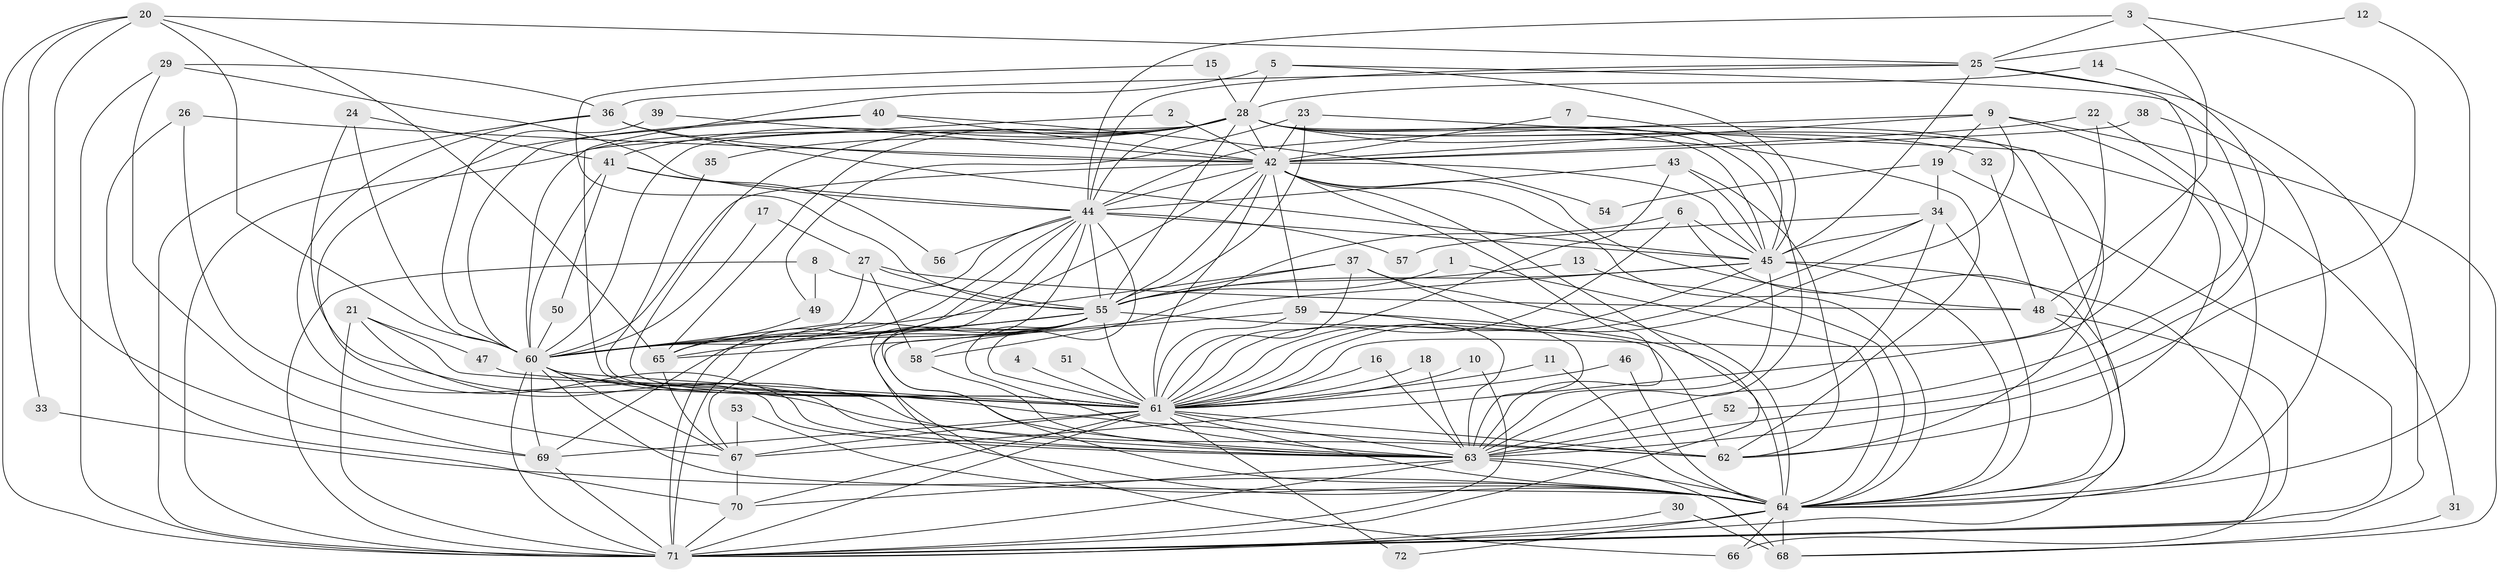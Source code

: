 // original degree distribution, {29: 0.006993006993006993, 18: 0.006993006993006993, 23: 0.006993006993006993, 20: 0.013986013986013986, 19: 0.006993006993006993, 25: 0.006993006993006993, 30: 0.006993006993006993, 37: 0.006993006993006993, 26: 0.006993006993006993, 4: 0.14685314685314685, 2: 0.5314685314685315, 5: 0.04195804195804196, 6: 0.03496503496503497, 3: 0.16783216783216784, 7: 0.006993006993006993}
// Generated by graph-tools (version 1.1) at 2025/49/03/09/25 03:49:35]
// undirected, 72 vertices, 216 edges
graph export_dot {
graph [start="1"]
  node [color=gray90,style=filled];
  1;
  2;
  3;
  4;
  5;
  6;
  7;
  8;
  9;
  10;
  11;
  12;
  13;
  14;
  15;
  16;
  17;
  18;
  19;
  20;
  21;
  22;
  23;
  24;
  25;
  26;
  27;
  28;
  29;
  30;
  31;
  32;
  33;
  34;
  35;
  36;
  37;
  38;
  39;
  40;
  41;
  42;
  43;
  44;
  45;
  46;
  47;
  48;
  49;
  50;
  51;
  52;
  53;
  54;
  55;
  56;
  57;
  58;
  59;
  60;
  61;
  62;
  63;
  64;
  65;
  66;
  67;
  68;
  69;
  70;
  71;
  72;
  1 -- 55 [weight=1.0];
  1 -- 64 [weight=1.0];
  2 -- 42 [weight=1.0];
  2 -- 60 [weight=1.0];
  3 -- 25 [weight=1.0];
  3 -- 44 [weight=1.0];
  3 -- 48 [weight=1.0];
  3 -- 63 [weight=1.0];
  4 -- 61 [weight=1.0];
  5 -- 28 [weight=1.0];
  5 -- 45 [weight=1.0];
  5 -- 52 [weight=1.0];
  5 -- 61 [weight=1.0];
  6 -- 45 [weight=1.0];
  6 -- 58 [weight=1.0];
  6 -- 61 [weight=1.0];
  6 -- 71 [weight=1.0];
  7 -- 42 [weight=1.0];
  7 -- 45 [weight=1.0];
  8 -- 49 [weight=1.0];
  8 -- 55 [weight=1.0];
  8 -- 71 [weight=1.0];
  9 -- 19 [weight=1.0];
  9 -- 42 [weight=1.0];
  9 -- 44 [weight=1.0];
  9 -- 61 [weight=1.0];
  9 -- 62 [weight=1.0];
  9 -- 68 [weight=1.0];
  10 -- 61 [weight=1.0];
  10 -- 71 [weight=1.0];
  11 -- 61 [weight=1.0];
  11 -- 64 [weight=1.0];
  12 -- 25 [weight=1.0];
  12 -- 64 [weight=1.0];
  13 -- 55 [weight=1.0];
  13 -- 64 [weight=1.0];
  14 -- 28 [weight=1.0];
  14 -- 63 [weight=1.0];
  15 -- 28 [weight=1.0];
  15 -- 55 [weight=1.0];
  16 -- 61 [weight=1.0];
  16 -- 63 [weight=1.0];
  17 -- 27 [weight=1.0];
  17 -- 60 [weight=1.0];
  18 -- 61 [weight=1.0];
  18 -- 63 [weight=1.0];
  19 -- 34 [weight=1.0];
  19 -- 54 [weight=1.0];
  19 -- 71 [weight=1.0];
  20 -- 25 [weight=1.0];
  20 -- 33 [weight=1.0];
  20 -- 60 [weight=1.0];
  20 -- 65 [weight=1.0];
  20 -- 69 [weight=1.0];
  20 -- 71 [weight=1.0];
  21 -- 47 [weight=1.0];
  21 -- 61 [weight=1.0];
  21 -- 63 [weight=1.0];
  21 -- 71 [weight=1.0];
  22 -- 42 [weight=1.0];
  22 -- 61 [weight=1.0];
  22 -- 64 [weight=1.0];
  23 -- 42 [weight=1.0];
  23 -- 49 [weight=1.0];
  23 -- 55 [weight=1.0];
  23 -- 62 [weight=1.0];
  24 -- 41 [weight=1.0];
  24 -- 60 [weight=1.0];
  24 -- 62 [weight=1.0];
  25 -- 36 [weight=1.0];
  25 -- 44 [weight=1.0];
  25 -- 45 [weight=1.0];
  25 -- 67 [weight=1.0];
  25 -- 71 [weight=1.0];
  26 -- 42 [weight=1.0];
  26 -- 67 [weight=1.0];
  26 -- 70 [weight=1.0];
  27 -- 48 [weight=1.0];
  27 -- 55 [weight=1.0];
  27 -- 58 [weight=1.0];
  27 -- 60 [weight=1.0];
  28 -- 31 [weight=1.0];
  28 -- 32 [weight=1.0];
  28 -- 35 [weight=1.0];
  28 -- 41 [weight=1.0];
  28 -- 42 [weight=2.0];
  28 -- 44 [weight=1.0];
  28 -- 45 [weight=1.0];
  28 -- 55 [weight=1.0];
  28 -- 60 [weight=1.0];
  28 -- 61 [weight=2.0];
  28 -- 62 [weight=1.0];
  28 -- 63 [weight=1.0];
  28 -- 64 [weight=1.0];
  28 -- 65 [weight=1.0];
  28 -- 71 [weight=1.0];
  29 -- 36 [weight=1.0];
  29 -- 44 [weight=1.0];
  29 -- 69 [weight=1.0];
  29 -- 71 [weight=1.0];
  30 -- 68 [weight=1.0];
  30 -- 71 [weight=1.0];
  31 -- 68 [weight=1.0];
  32 -- 48 [weight=1.0];
  33 -- 64 [weight=1.0];
  34 -- 45 [weight=1.0];
  34 -- 57 [weight=1.0];
  34 -- 61 [weight=1.0];
  34 -- 63 [weight=1.0];
  34 -- 64 [weight=1.0];
  35 -- 61 [weight=1.0];
  36 -- 42 [weight=1.0];
  36 -- 45 [weight=1.0];
  36 -- 63 [weight=1.0];
  36 -- 71 [weight=1.0];
  37 -- 55 [weight=1.0];
  37 -- 60 [weight=1.0];
  37 -- 61 [weight=1.0];
  37 -- 63 [weight=1.0];
  37 -- 64 [weight=1.0];
  38 -- 42 [weight=1.0];
  38 -- 64 [weight=1.0];
  39 -- 42 [weight=1.0];
  39 -- 60 [weight=1.0];
  40 -- 42 [weight=1.0];
  40 -- 54 [weight=1.0];
  40 -- 60 [weight=1.0];
  40 -- 63 [weight=1.0];
  41 -- 44 [weight=1.0];
  41 -- 50 [weight=1.0];
  41 -- 56 [weight=1.0];
  41 -- 60 [weight=1.0];
  42 -- 44 [weight=2.0];
  42 -- 45 [weight=1.0];
  42 -- 48 [weight=1.0];
  42 -- 55 [weight=1.0];
  42 -- 59 [weight=1.0];
  42 -- 60 [weight=1.0];
  42 -- 61 [weight=1.0];
  42 -- 63 [weight=2.0];
  42 -- 64 [weight=2.0];
  42 -- 69 [weight=1.0];
  42 -- 71 [weight=1.0];
  43 -- 44 [weight=1.0];
  43 -- 45 [weight=1.0];
  43 -- 61 [weight=1.0];
  43 -- 62 [weight=1.0];
  44 -- 45 [weight=1.0];
  44 -- 55 [weight=1.0];
  44 -- 56 [weight=1.0];
  44 -- 57 [weight=1.0];
  44 -- 60 [weight=1.0];
  44 -- 61 [weight=1.0];
  44 -- 63 [weight=1.0];
  44 -- 64 [weight=1.0];
  44 -- 65 [weight=1.0];
  44 -- 71 [weight=1.0];
  45 -- 55 [weight=1.0];
  45 -- 60 [weight=1.0];
  45 -- 61 [weight=1.0];
  45 -- 63 [weight=3.0];
  45 -- 64 [weight=2.0];
  45 -- 71 [weight=1.0];
  46 -- 61 [weight=1.0];
  46 -- 64 [weight=1.0];
  47 -- 61 [weight=1.0];
  48 -- 64 [weight=1.0];
  48 -- 66 [weight=1.0];
  49 -- 65 [weight=1.0];
  50 -- 60 [weight=1.0];
  51 -- 61 [weight=1.0];
  52 -- 63 [weight=2.0];
  53 -- 64 [weight=1.0];
  53 -- 67 [weight=1.0];
  55 -- 58 [weight=2.0];
  55 -- 60 [weight=1.0];
  55 -- 61 [weight=1.0];
  55 -- 62 [weight=1.0];
  55 -- 63 [weight=1.0];
  55 -- 64 [weight=2.0];
  55 -- 65 [weight=1.0];
  55 -- 66 [weight=1.0];
  55 -- 67 [weight=1.0];
  55 -- 71 [weight=2.0];
  58 -- 63 [weight=1.0];
  59 -- 61 [weight=1.0];
  59 -- 63 [weight=1.0];
  59 -- 64 [weight=1.0];
  59 -- 65 [weight=1.0];
  60 -- 61 [weight=1.0];
  60 -- 62 [weight=1.0];
  60 -- 63 [weight=2.0];
  60 -- 64 [weight=1.0];
  60 -- 67 [weight=1.0];
  60 -- 69 [weight=1.0];
  60 -- 71 [weight=2.0];
  61 -- 62 [weight=1.0];
  61 -- 63 [weight=2.0];
  61 -- 64 [weight=2.0];
  61 -- 67 [weight=1.0];
  61 -- 69 [weight=1.0];
  61 -- 70 [weight=1.0];
  61 -- 71 [weight=1.0];
  61 -- 72 [weight=1.0];
  63 -- 64 [weight=1.0];
  63 -- 68 [weight=2.0];
  63 -- 70 [weight=1.0];
  63 -- 71 [weight=1.0];
  64 -- 66 [weight=1.0];
  64 -- 68 [weight=1.0];
  64 -- 71 [weight=1.0];
  64 -- 72 [weight=1.0];
  65 -- 67 [weight=1.0];
  67 -- 70 [weight=1.0];
  69 -- 71 [weight=1.0];
  70 -- 71 [weight=1.0];
}
